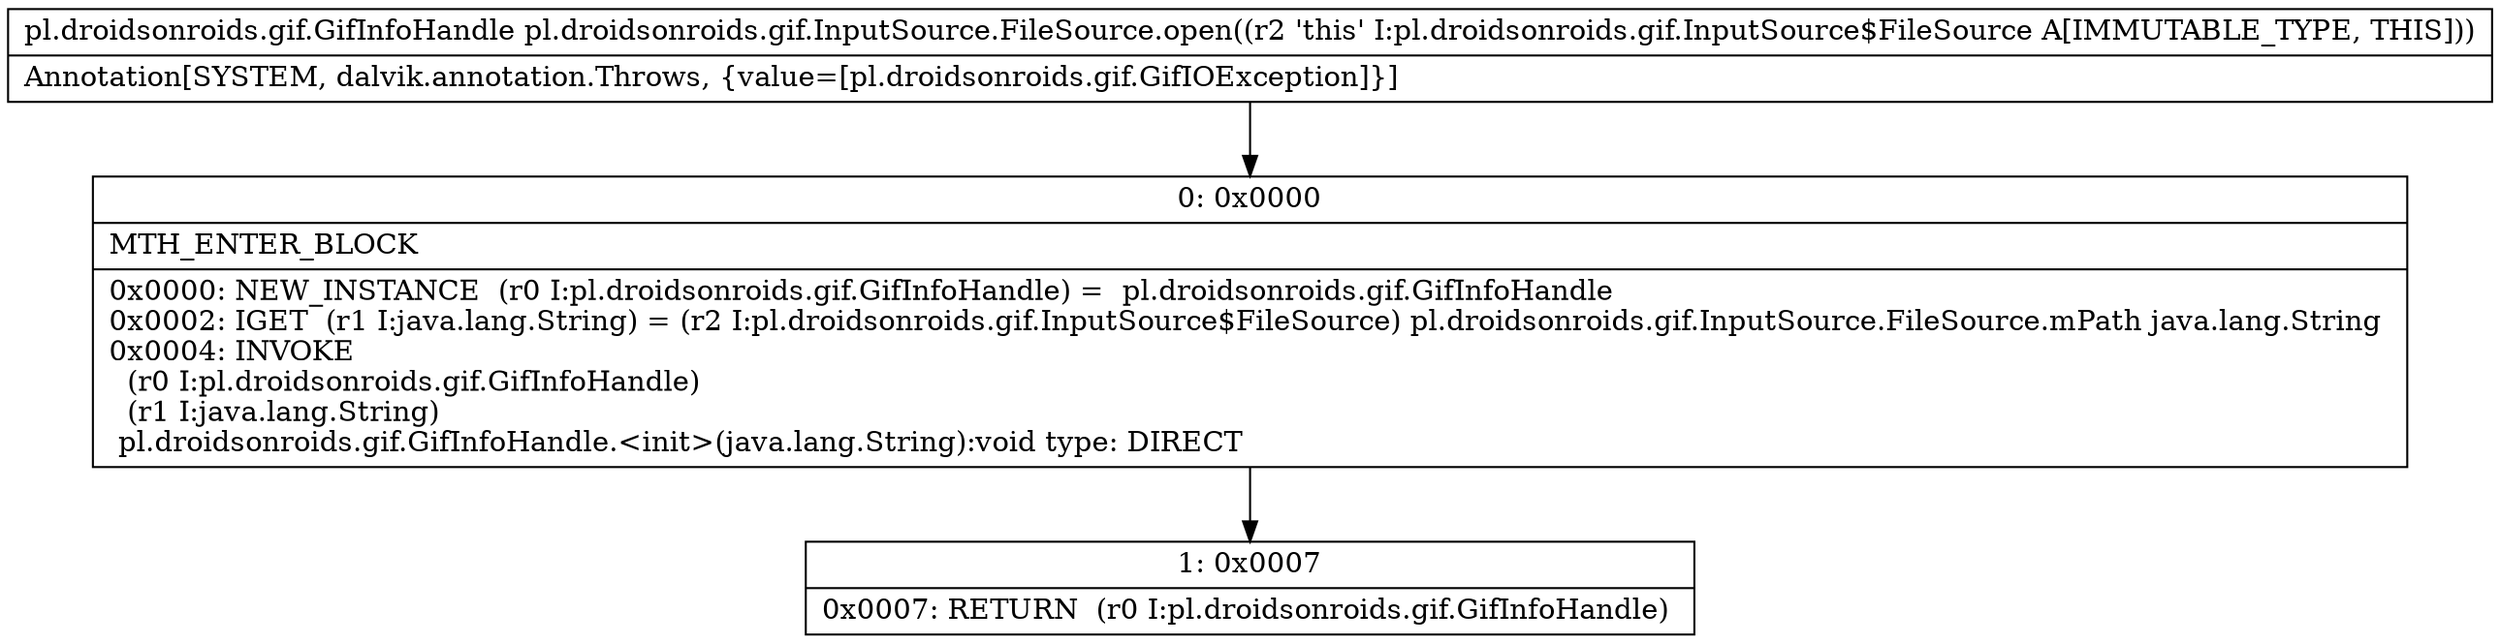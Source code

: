 digraph "CFG forpl.droidsonroids.gif.InputSource.FileSource.open()Lpl\/droidsonroids\/gif\/GifInfoHandle;" {
Node_0 [shape=record,label="{0\:\ 0x0000|MTH_ENTER_BLOCK\l|0x0000: NEW_INSTANCE  (r0 I:pl.droidsonroids.gif.GifInfoHandle) =  pl.droidsonroids.gif.GifInfoHandle \l0x0002: IGET  (r1 I:java.lang.String) = (r2 I:pl.droidsonroids.gif.InputSource$FileSource) pl.droidsonroids.gif.InputSource.FileSource.mPath java.lang.String \l0x0004: INVOKE  \l  (r0 I:pl.droidsonroids.gif.GifInfoHandle)\l  (r1 I:java.lang.String)\l pl.droidsonroids.gif.GifInfoHandle.\<init\>(java.lang.String):void type: DIRECT \l}"];
Node_1 [shape=record,label="{1\:\ 0x0007|0x0007: RETURN  (r0 I:pl.droidsonroids.gif.GifInfoHandle) \l}"];
MethodNode[shape=record,label="{pl.droidsonroids.gif.GifInfoHandle pl.droidsonroids.gif.InputSource.FileSource.open((r2 'this' I:pl.droidsonroids.gif.InputSource$FileSource A[IMMUTABLE_TYPE, THIS]))  | Annotation[SYSTEM, dalvik.annotation.Throws, \{value=[pl.droidsonroids.gif.GifIOException]\}]\l}"];
MethodNode -> Node_0;
Node_0 -> Node_1;
}

